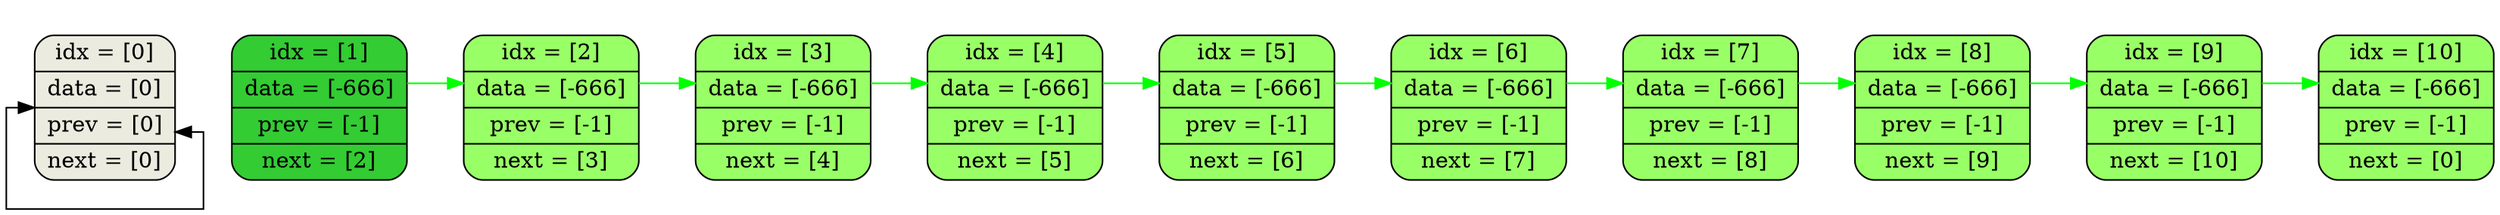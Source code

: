 digraph G {
	rankdir=LR;
	splines=ortho;
	node [shape=octagon; style="filled"; fillcolor="#ff8080"];
	element0 [shape=Mrecord; style="filled"; fillcolor="#ebebe0"; label = "idx = [0] | data = [0] | prev = [0] | next = [0] "];
	element1 [shape=Mrecord; style="filled"; fillcolor="#33cc33"; label = "idx = [1] | data = [-666] | prev = [-1] | next = [2] "];
	element2 [shape=Mrecord; style="filled"; fillcolor="#99ff66"; label = "idx = [2] | data = [-666] | prev = [-1] | next = [3] "];
	element3 [shape=Mrecord; style="filled"; fillcolor="#99ff66"; label = "idx = [3] | data = [-666] | prev = [-1] | next = [4] "];
	element4 [shape=Mrecord; style="filled"; fillcolor="#99ff66"; label = "idx = [4] | data = [-666] | prev = [-1] | next = [5] "];
	element5 [shape=Mrecord; style="filled"; fillcolor="#99ff66"; label = "idx = [5] | data = [-666] | prev = [-1] | next = [6] "];
	element6 [shape=Mrecord; style="filled"; fillcolor="#99ff66"; label = "idx = [6] | data = [-666] | prev = [-1] | next = [7] "];
	element7 [shape=Mrecord; style="filled"; fillcolor="#99ff66"; label = "idx = [7] | data = [-666] | prev = [-1] | next = [8] "];
	element8 [shape=Mrecord; style="filled"; fillcolor="#99ff66"; label = "idx = [8] | data = [-666] | prev = [-1] | next = [9] "];
	element9 [shape=Mrecord; style="filled"; fillcolor="#99ff66"; label = "idx = [9] | data = [-666] | prev = [-1] | next = [10] "];
	element10 [shape=Mrecord; style="filled"; fillcolor="#99ff66"; label = "idx = [10] | data = [-666] | prev = [-1] | next = [0] "];
	edge [color=invis];
	element0->element1;
	element1->element2;
	element2->element3;
	element3->element4;
	element4->element5;
	element5->element6;
	element6->element7;
	element7->element8;
	element8->element9;
	element9->element10;
	edge [style=""];
	element0->element0[dir=both, color=black; constraint=false];
	element1->element2[color=green; constraint=false];
	element2->element3[color=green; constraint=false];
	element3->element4[color=green; constraint=false];
	element4->element5[color=green; constraint=false];
	element5->element6[color=green; constraint=false];
	element6->element7[color=green; constraint=false];
	element7->element8[color=green; constraint=false];
	element8->element9[color=green; constraint=false];
	element9->element10[color=green; constraint=false];
}